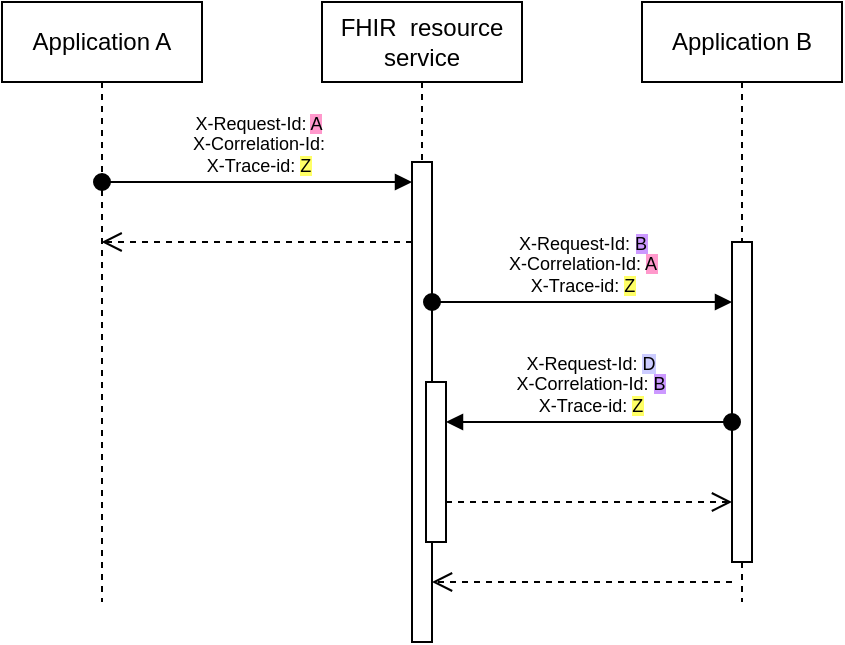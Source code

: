 <mxfile version="21.0.6" type="github">
  <diagram name="Page-1" id="eZ6Xlj0WB5S8HHPyZ9yK">
    <mxGraphModel dx="668" dy="469" grid="1" gridSize="10" guides="1" tooltips="1" connect="1" arrows="1" fold="1" page="1" pageScale="1" pageWidth="827" pageHeight="1169" math="0" shadow="0">
      <root>
        <mxCell id="0" />
        <mxCell id="1" parent="0" />
        <mxCell id="hzSvuJWDs6HgQ08WlNft-1" value="Application A" style="shape=umlLifeline;perimeter=lifelinePerimeter;whiteSpace=wrap;html=1;container=1;dropTarget=0;collapsible=0;recursiveResize=0;outlineConnect=0;portConstraint=eastwest;newEdgeStyle={&quot;edgeStyle&quot;:&quot;elbowEdgeStyle&quot;,&quot;elbow&quot;:&quot;vertical&quot;,&quot;curved&quot;:0,&quot;rounded&quot;:0};" vertex="1" parent="1">
          <mxGeometry x="80" y="40" width="100" height="300" as="geometry" />
        </mxCell>
        <mxCell id="hzSvuJWDs6HgQ08WlNft-2" value="FHIR &amp;nbsp;resource service" style="shape=umlLifeline;perimeter=lifelinePerimeter;whiteSpace=wrap;html=1;container=1;dropTarget=0;collapsible=0;recursiveResize=0;outlineConnect=0;portConstraint=eastwest;newEdgeStyle={&quot;edgeStyle&quot;:&quot;elbowEdgeStyle&quot;,&quot;elbow&quot;:&quot;vertical&quot;,&quot;curved&quot;:0,&quot;rounded&quot;:0};" vertex="1" parent="1">
          <mxGeometry x="240" y="40" width="100" height="320" as="geometry" />
        </mxCell>
        <mxCell id="hzSvuJWDs6HgQ08WlNft-4" value="" style="html=1;points=[];perimeter=orthogonalPerimeter;outlineConnect=0;targetShapes=umlLifeline;portConstraint=eastwest;newEdgeStyle={&quot;edgeStyle&quot;:&quot;elbowEdgeStyle&quot;,&quot;elbow&quot;:&quot;vertical&quot;,&quot;curved&quot;:0,&quot;rounded&quot;:0};" vertex="1" parent="hzSvuJWDs6HgQ08WlNft-2">
          <mxGeometry x="45" y="80" width="10" height="240" as="geometry" />
        </mxCell>
        <mxCell id="hzSvuJWDs6HgQ08WlNft-8" value="" style="html=1;points=[];perimeter=orthogonalPerimeter;outlineConnect=0;targetShapes=umlLifeline;portConstraint=eastwest;newEdgeStyle={&quot;edgeStyle&quot;:&quot;elbowEdgeStyle&quot;,&quot;elbow&quot;:&quot;vertical&quot;,&quot;curved&quot;:0,&quot;rounded&quot;:0};" vertex="1" parent="hzSvuJWDs6HgQ08WlNft-2">
          <mxGeometry x="52" y="190" width="10" height="80" as="geometry" />
        </mxCell>
        <mxCell id="hzSvuJWDs6HgQ08WlNft-3" value="Application B" style="shape=umlLifeline;perimeter=lifelinePerimeter;whiteSpace=wrap;html=1;container=1;dropTarget=0;collapsible=0;recursiveResize=0;outlineConnect=0;portConstraint=eastwest;newEdgeStyle={&quot;edgeStyle&quot;:&quot;elbowEdgeStyle&quot;,&quot;elbow&quot;:&quot;vertical&quot;,&quot;curved&quot;:0,&quot;rounded&quot;:0};" vertex="1" parent="1">
          <mxGeometry x="400" y="40" width="100" height="300" as="geometry" />
        </mxCell>
        <mxCell id="hzSvuJWDs6HgQ08WlNft-6" value="" style="html=1;points=[];perimeter=orthogonalPerimeter;outlineConnect=0;targetShapes=umlLifeline;portConstraint=eastwest;newEdgeStyle={&quot;edgeStyle&quot;:&quot;elbowEdgeStyle&quot;,&quot;elbow&quot;:&quot;vertical&quot;,&quot;curved&quot;:0,&quot;rounded&quot;:0};" vertex="1" parent="hzSvuJWDs6HgQ08WlNft-3">
          <mxGeometry x="45" y="120" width="10" height="160" as="geometry" />
        </mxCell>
        <mxCell id="hzSvuJWDs6HgQ08WlNft-5" value="&lt;div style=&quot;font-size: 9px;&quot;&gt;&lt;font style=&quot;font-size: 9px;&quot;&gt;X-Request-Id: &lt;span style=&quot;background-color: rgb(255, 153, 204);&quot;&gt;A&lt;/span&gt;&lt;/font&gt;&lt;/div&gt;&lt;div style=&quot;font-size: 9px;&quot;&gt;&lt;font style=&quot;font-size: 9px;&quot;&gt;X-Correlation-Id:&lt;/font&gt;&lt;/div&gt;&lt;div style=&quot;font-size: 9px;&quot;&gt;&lt;font style=&quot;font-size: 9px;&quot;&gt;X-Trace-id: &lt;span style=&quot;background-color: rgb(255, 255, 102);&quot;&gt;Z&lt;/span&gt;&lt;/font&gt;&lt;/div&gt;" style="html=1;verticalAlign=bottom;startArrow=oval;endArrow=block;startSize=8;edgeStyle=elbowEdgeStyle;elbow=vertical;curved=0;rounded=0;align=center;" edge="1" target="hzSvuJWDs6HgQ08WlNft-4" parent="1" source="hzSvuJWDs6HgQ08WlNft-1">
          <mxGeometry x="0.004" relative="1" as="geometry">
            <mxPoint x="230" y="120" as="sourcePoint" />
            <Array as="points">
              <mxPoint x="270" y="130" />
            </Array>
            <mxPoint as="offset" />
          </mxGeometry>
        </mxCell>
        <mxCell id="hzSvuJWDs6HgQ08WlNft-7" value="&lt;div style=&quot;border-color: var(--border-color); font-size: 9px;&quot;&gt;&lt;font style=&quot;border-color: var(--border-color);&quot;&gt;X-Request-Id: &lt;span style=&quot;background-color: rgb(204, 153, 255);&quot;&gt;B&lt;/span&gt;&lt;/font&gt;&lt;/div&gt;&lt;div style=&quot;border-color: var(--border-color); font-size: 9px;&quot;&gt;&lt;font style=&quot;border-color: var(--border-color);&quot;&gt;X-Correlation-Id: &lt;span style=&quot;background-color: rgb(255, 153, 204);&quot;&gt;A&lt;/span&gt;&lt;/font&gt;&lt;/div&gt;&lt;div style=&quot;border-color: var(--border-color); font-size: 9px;&quot;&gt;&lt;font style=&quot;border-color: var(--border-color);&quot;&gt;X-Trace-id: &lt;span style=&quot;background-color: rgb(255, 255, 102);&quot;&gt;Z&lt;/span&gt;&lt;/font&gt;&lt;/div&gt;" style="html=1;verticalAlign=bottom;startArrow=oval;endArrow=block;startSize=8;edgeStyle=elbowEdgeStyle;elbow=vertical;curved=0;rounded=0;" edge="1" parent="1">
          <mxGeometry x="0.002" relative="1" as="geometry">
            <mxPoint x="295" y="190" as="sourcePoint" />
            <mxPoint x="445" y="190" as="targetPoint" />
            <Array as="points">
              <mxPoint x="320" y="190" />
              <mxPoint x="330" y="180" />
            </Array>
            <mxPoint as="offset" />
          </mxGeometry>
        </mxCell>
        <mxCell id="hzSvuJWDs6HgQ08WlNft-9" value="&lt;div style=&quot;border-color: var(--border-color); font-size: 9px;&quot;&gt;&lt;font style=&quot;border-color: var(--border-color);&quot;&gt;X-Request-Id: &lt;span style=&quot;background-color: rgb(204, 204, 255);&quot;&gt;D&lt;/span&gt;&lt;/font&gt;&lt;/div&gt;&lt;div style=&quot;border-color: var(--border-color); font-size: 9px;&quot;&gt;&lt;font style=&quot;border-color: var(--border-color);&quot;&gt;X-Correlation-Id: &lt;span style=&quot;background-color: rgb(204, 153, 255);&quot;&gt;B&lt;/span&gt;&lt;/font&gt;&lt;/div&gt;&lt;div style=&quot;border-color: var(--border-color); font-size: 9px;&quot;&gt;&lt;font style=&quot;border-color: var(--border-color);&quot;&gt;X-Trace-id: &lt;span style=&quot;background-color: rgb(255, 255, 102);&quot;&gt;Z&lt;/span&gt;&lt;/font&gt;&lt;/div&gt;" style="html=1;verticalAlign=bottom;startArrow=oval;endArrow=block;startSize=8;edgeStyle=elbowEdgeStyle;elbow=vertical;curved=0;rounded=0;" edge="1" target="hzSvuJWDs6HgQ08WlNft-8" parent="1">
          <mxGeometry relative="1" as="geometry">
            <mxPoint x="445" y="250" as="sourcePoint" />
            <Array as="points">
              <mxPoint x="410" y="250" />
              <mxPoint x="320" y="230" />
            </Array>
          </mxGeometry>
        </mxCell>
        <mxCell id="hzSvuJWDs6HgQ08WlNft-10" value="" style="html=1;verticalAlign=bottom;endArrow=open;dashed=1;endSize=8;edgeStyle=elbowEdgeStyle;elbow=vertical;curved=0;rounded=0;" edge="1" parent="1">
          <mxGeometry x="0.004" relative="1" as="geometry">
            <mxPoint x="285" y="160" as="sourcePoint" />
            <mxPoint x="129.81" y="160" as="targetPoint" />
            <Array as="points">
              <mxPoint x="190" y="160" />
              <mxPoint x="170" y="170" />
              <mxPoint x="130" y="160" />
            </Array>
            <mxPoint as="offset" />
          </mxGeometry>
        </mxCell>
        <mxCell id="hzSvuJWDs6HgQ08WlNft-15" value="" style="html=1;verticalAlign=bottom;endArrow=open;dashed=1;endSize=8;edgeStyle=elbowEdgeStyle;elbow=vertical;curved=0;rounded=0;" edge="1" parent="1" source="hzSvuJWDs6HgQ08WlNft-8">
          <mxGeometry relative="1" as="geometry">
            <mxPoint x="360" y="300.03" as="sourcePoint" />
            <mxPoint x="445" y="290" as="targetPoint" />
            <Array as="points">
              <mxPoint x="400" y="290" />
              <mxPoint x="310" y="300" />
            </Array>
          </mxGeometry>
        </mxCell>
        <mxCell id="hzSvuJWDs6HgQ08WlNft-16" value="" style="html=1;verticalAlign=bottom;endArrow=open;dashed=1;endSize=8;edgeStyle=elbowEdgeStyle;elbow=vertical;curved=0;rounded=0;" edge="1" parent="1">
          <mxGeometry relative="1" as="geometry">
            <mxPoint x="445" y="330" as="sourcePoint" />
            <mxPoint x="295" y="330" as="targetPoint" />
            <Array as="points">
              <mxPoint x="340" y="330" />
            </Array>
          </mxGeometry>
        </mxCell>
      </root>
    </mxGraphModel>
  </diagram>
</mxfile>

